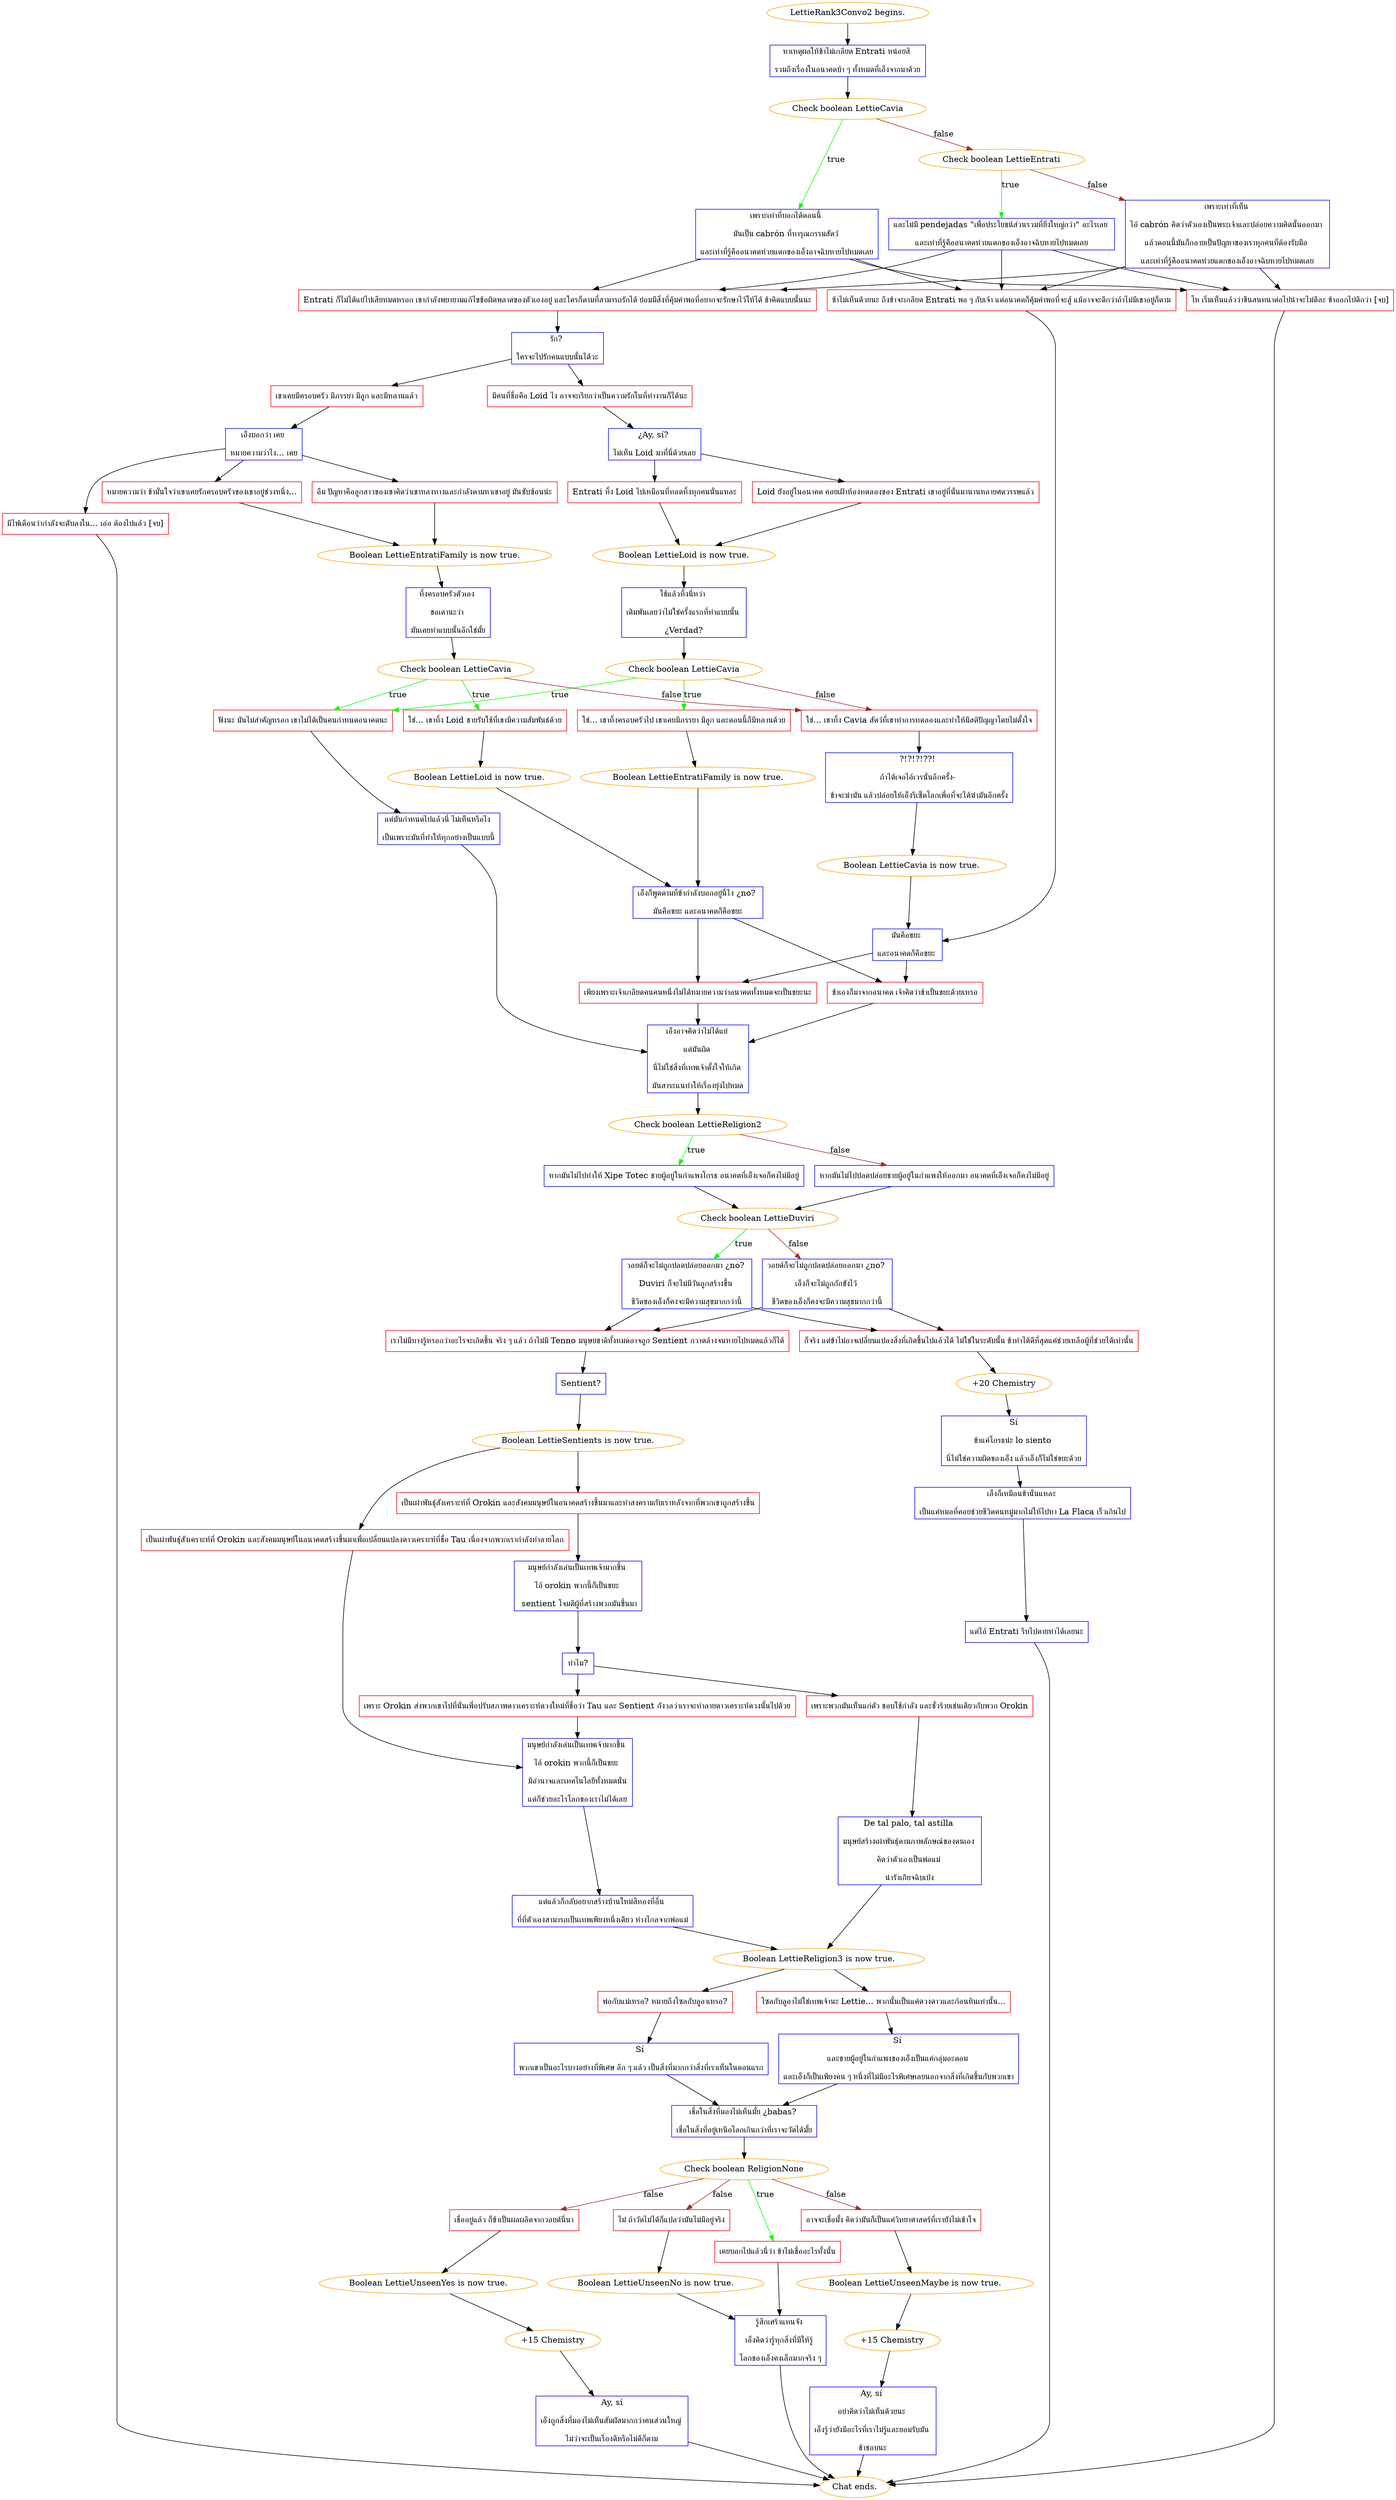 digraph {
	"LettieRank3Convo2 begins." [color=orange];
		"LettieRank3Convo2 begins." -> j1936571800;
	j1936571800 [label="หาเหตุผลให้ข้าไม่เกลียด Entrati หน่อยสิ 
รวมถึงเรื่องในอนาคตบ้า ๆ ทั้งหมดที่เอ็งจากมาด้วย",shape=box,color=blue];
		j1936571800 -> j988327984;
	j988327984 [label="Check boolean LettieCavia",color=orange];
		j988327984 -> j3175280637 [label=true,color=green];
		j988327984 -> j101638081 [label=false,color=brown];
	j3175280637 [label="เพราะเท่าที่บอกได้ตอนนี้ 
มันเป็น cabrón ที่ทารุณกรรมสัตว์ 
และเท่าที่รู้คืออนาคตห่วยแตกของเอ็งอาจฉิบหายไปหมดเลย",shape=box,color=blue];
		j3175280637 -> j2546984791;
		j3175280637 -> j1374941732;
		j3175280637 -> j3328365958;
	j101638081 [label="Check boolean LettieEntrati",color=orange];
		j101638081 -> j672558361 [label=true,color=green];
		j101638081 -> j2517423839 [label=false,color=brown];
	j2546984791 [label="ข้าไม่เห็นด้วยนะ ถึงข้าจะเกลียด Entrati พอ ๆ กับเจ้า แต่อนาคตก็คุ้มค่าพอที่จะสู้ แม้อาจจะดีกว่าถ้าไม่มีเขาอยู่ก็ตาม",shape=box,color=red];
		j2546984791 -> j2006989427;
	j1374941732 [label="Entrati ก็ไม่ได้แย่ไปเสียหมดหรอก เขากำลังพยายามแก้ไขข้อผิดพลาดของตัวเองอยู่ และใครก็ตามที่สามารถรักได้ ย่อมมีสิ่งที่คุ้มค่าพอที่อยากจะรักษาไว้ให้ได้ ข้าคิดแบบนั้นนะ",shape=box,color=red];
		j1374941732 -> j984554685;
	j3328365958 [label="โห เริ่มเห็นแล้วว่าขืนสนทนาต่อไปน่าจะไม่ดีละ ข้าออกไปดีกว่า [จบ]",shape=box,color=red];
		j3328365958 -> "Chat ends.";
	j672558361 [label="และไม่มี pendejadas \"เพื่อประโยชน์ส่วนรวมที่ยิ่งใหญ่กว่า\" อะไรเลย 
และเท่าที่รู้คืออนาคตห่วยแตกของเอ็งอาจฉิบหายไปหมดเลย",shape=box,color=blue];
		j672558361 -> j2546984791;
		j672558361 -> j1374941732;
		j672558361 -> j3328365958;
	j2517423839 [label="เพราะเท่าที่เห็น 
ไอ้ cabrón คิดว่าตัวเองเป็นพระเจ้าและปล่อยความคิดนั้นออกมา 
แล้วตอนนี้มันก็กลายเป็นปัญหาของเราทุกคนที่ต้องรับมือ 
และเท่าที่รู้คืออนาคตห่วยแตกของเอ็งอาจฉิบหายไปหมดเลย",shape=box,color=blue];
		j2517423839 -> j2546984791;
		j2517423839 -> j1374941732;
		j2517423839 -> j3328365958;
	j2006989427 [label="มันคือขยะ 
และอนาคตก็คือขยะ ",shape=box,color=blue];
		j2006989427 -> j1108818291;
		j2006989427 -> j2892303435;
	j984554685 [label="รัก? 
ใครจะไปรักคนแบบนั้นได้วะ",shape=box,color=blue];
		j984554685 -> j1157799655;
		j984554685 -> j2947940757;
	"Chat ends." [color=orange];
	j1108818291 [label="ข้าเองก็มาจากอนาคต เจ้าคิดว่าข้าเป็นขยะด้วยเหรอ",shape=box,color=red];
		j1108818291 -> j3179219554;
	j2892303435 [label="เพียงเพราะเจ้าเกลียดคนคนหนึ่งไม่ได้หมายความว่าอนาคตทั้งหมดจะเป็นขยะนะ",shape=box,color=red];
		j2892303435 -> j3179219554;
	j1157799655 [label="มีคนที่ชื่อคือ Loid ไง อาจจะเรียกว่าเป็นความรักในที่ทำงานก็ได้นะ",shape=box,color=red];
		j1157799655 -> j645238033;
	j2947940757 [label="เขาเคยมีครอบครัว มีภรรยา มีลูก และมีหลานแล้ว",shape=box,color=red];
		j2947940757 -> j2293846192;
	j3179219554 [label="เอ็งอาจคิดว่าไม่ได้แย่ 
แต่มันผิด 
นี่ไม่ใช่สิ่งที่เทพเจ้าตั้งใจให้เกิด 
มันสาระแนทำให้เรื่องยุ่งไปหมด",shape=box,color=blue];
		j3179219554 -> j776436305;
	j645238033 [label="¿Ay, sí? 
ไม่เห็น Loid มาที่นี่ด้วยเลย",shape=box,color=blue];
		j645238033 -> j3060281091;
		j645238033 -> j1279553380;
	j2293846192 [label="เอ็งบอกว่า เคย 
หมายความว่าไง... เคย",shape=box,color=blue];
		j2293846192 -> j566226198;
		j2293846192 -> j519615653;
		j2293846192 -> j1090074570;
	j776436305 [label="Check boolean LettieReligion2",color=orange];
		j776436305 -> j620693264 [label=true,color=green];
		j776436305 -> j1408337571 [label=false,color=brown];
	j3060281091 [label="Loid ยังอยู่ในอนาคต คอยเฝ้าห้องทดลองของ Entrati เขาอยู่ที่นั่นมานานหลายศตวรรษแล้ว",shape=box,color=red];
		j3060281091 -> j2801608065;
	j1279553380 [label="Entrati ทิ้ง Loid ไปเหมือนที่ทอดทิ้งทุกคนนั่นแหละ",shape=box,color=red];
		j1279553380 -> j2801608065;
	j566226198 [label="อืม ปัญหาคือลูกสาวของเขาคิดว่าเขาหลงทางและกำลังตามหาเขาอยู่ มันซับซ้อนน่ะ",shape=box,color=red];
		j566226198 -> j2393382874;
	j519615653 [label="หมายความว่า ข้ามั่นใจว่าเขาเคยรักครอบครัวของเขาอยู่ช่วงหนึ่ง...",shape=box,color=red];
		j519615653 -> j2393382874;
	j1090074570 [label="มีไฟเตือนว่ากำลังจะดับลงใน... เอ่อ ต้องไปแล้ว [จบ]",shape=box,color=red];
		j1090074570 -> "Chat ends.";
	j620693264 [label="หากมันไม่ไปทำให้ Xipe Totec ชายผู้อยู่ในกำแพงโกรธ อนาคตที่เอ็งเจอก็คงไม่มีอยู่",shape=box,color=blue];
		j620693264 -> j711900112;
	j1408337571 [label="หากมันไม่ไปปลดปล่อยชายผู้อยู่ในกำแพงให้ออกมา อนาคตที่เอ็งเจอก็คงไม่มีอยู่",shape=box,color=blue];
		j1408337571 -> j711900112;
	j2801608065 [label="Boolean LettieLoid is now true.",color=orange];
		j2801608065 -> j249394330;
	j2393382874 [label="Boolean LettieEntratiFamily is now true.",color=orange];
		j2393382874 -> j522491114;
	j711900112 [label="Check boolean LettieDuviri",color=orange];
		j711900112 -> j1376080955 [label=true,color=green];
		j711900112 -> j2283690359 [label=false,color=brown];
	j249394330 [label="ใช้แล้วทิ้งนี่หว่า 
เดิมพันเลยว่าไม่ใช่ครั้งแรกที่ทำแบบนั้น 
¿Verdad?",shape=box,color=blue];
		j249394330 -> j4176507548;
	j522491114 [label="ทิ้งครอบครัวตัวเอง 
ขอเดานะว่า 
มันเคยทำแบบนั้นอีกใช่มั้ย",shape=box,color=blue];
		j522491114 -> j3999534774;
	j1376080955 [label="วอยด์ก็จะไม่ถูกปลดปล่อยออกมา ¿no? 
Duviri ก็จะไม่มีวันถูกสร้างขึ้น 
ชีวิตของเอ็งก็คงจะมีความสุขมากกว่านี้",shape=box,color=blue];
		j1376080955 -> j4056545;
		j1376080955 -> j3282816533;
	j2283690359 [label="วอยด์ก็จะไม่ถูกปลดปล่อยออกมา ¿no? 
เอ็งก็จะไม่ถูกกักขังไว้ 
ชีวิตของเอ็งก็คงจะมีความสุขมากกว่านี้",shape=box,color=blue];
		j2283690359 -> j4056545;
		j2283690359 -> j3282816533;
	j4176507548 [label="Check boolean LettieCavia",color=orange];
		j4176507548 -> j2175912677 [label=true,color=green];
		j4176507548 -> j111850913 [label=true,color=green];
		j4176507548 -> j2125866826 [label=false,color=brown];
	j3999534774 [label="Check boolean LettieCavia",color=orange];
		j3999534774 -> j111850913 [label=true,color=green];
		j3999534774 -> j3496266022 [label=true,color=green];
		j3999534774 -> j2125866826 [label=false,color=brown];
	j4056545 [label="เราไม่มีทางรู้หรอกว่าอะไรจะเกิดขึ้น จริง ๆ แล้ว ถ้าไม่มี Tenno มนุษยชาติทั้งหมดอาจถูก Sentient กวาดล้างจนหายไปหมดแล้วก็ได้",shape=box,color=red];
		j4056545 -> j2721683178;
	j3282816533 [label="ก็จริง แต่ข้าไม่อาจเปลี่ยนแปลงสิ่งที่เกิดขึ้นไปแล้วได้ ไม่ใช่ในระดับนั้น ข้าทำได้ดีที่สุดแค่ช่วยเหลือผู้ที่ช่วยได้เท่านั้น",shape=box,color=red];
		j3282816533 -> j587790441;
	j2175912677 [label="ใช่... เขาทิ้งครอบครัวไป เขาเคยมีภรรยา มีลูก และตอนนี้ก็มีหลานด้วย",shape=box,color=red];
		j2175912677 -> j167111473;
	j111850913 [label="ฟังนะ มันไม่สำคัญหรอก เขาไม่ได้เป็นคนกำหนดอนาคตนะ",shape=box,color=red];
		j111850913 -> j2501185433;
	j2125866826 [label="ใช่... เขาทิ้ง Cavia สัตว์ที่เขาทำการทดลองและทำให้มีสติปัญญาโดยไม่ตั้งใจ",shape=box,color=red];
		j2125866826 -> j4219379235;
	j3496266022 [label="ใช่... เขาทิ้ง Loid ชายรับใช้ที่เขามีความสัมพันธ์ด้วย",shape=box,color=red];
		j3496266022 -> j166940338;
	j2721683178 [label="Sentient?",shape=box,color=blue];
		j2721683178 -> j4177902638;
	j587790441 [label="+20 Chemistry",color=orange];
		j587790441 -> j2074254502;
	j167111473 [label="Boolean LettieEntratiFamily is now true.",color=orange];
		j167111473 -> j3721826796;
	j2501185433 [label="แต่มันกำหนดไปแล้วนี่ ไม่เห็นหรือไง 
เป็นเพราะมันที่ทำให้ทุกอย่างเป็นแบบนี้",shape=box,color=blue];
		j2501185433 -> j3179219554;
	j4219379235 [label="?!?!?!??! 
ถ้าได้เจอไอ้เวรนั่นอีกครั้ง- 
ข้าจะฆ่ามัน แล้วปล่อยให้เอ็งรีเซ็ตโลกเพื่อที่จะได้ฆ่ามันอีกครั้ง",shape=box,color=blue];
		j4219379235 -> j26276957;
	j166940338 [label="Boolean LettieLoid is now true.",color=orange];
		j166940338 -> j3721826796;
	j4177902638 [label="Boolean LettieSentients is now true.",color=orange];
		j4177902638 -> j209457755;
		j4177902638 -> j813276143;
	j2074254502 [label="Sí
ข้าแค่โกรธน่ะ lo siento 
นี่ไม่ใช่ความผิดของเอ็ง แล้วเอ็งก็ไม่ใช่ขยะด้วย",shape=box,color=blue];
		j2074254502 -> j3231687572;
	j3721826796 [label="เอ็งก็พูดตามที่ข้ากำลังบอกอยู่นี่ไง ¿no? 
มันคือขยะ และอนาคตก็คือขยะ",shape=box,color=blue];
		j3721826796 -> j1108818291;
		j3721826796 -> j2892303435;
	j26276957 [label="Boolean LettieCavia is now true.",color=orange];
		j26276957 -> j2006989427;
	j209457755 [label="เป็นเผ่าพันธุ์สังเคราะห์ที่ Orokin และสังคมมนุษย์ในอนาคตสร้างขึ้นมาเพื่อเปลี่ยนแปลงดาวเคราะห์ที่ชื่อ Tau เนื่องจากพวกเรากำลังทำลายโลก",shape=box,color=red];
		j209457755 -> j2525574762;
	j813276143 [label="เป็นเผ่าพันธุ์สังเคราะห์ที่ Orokin และสังคมมนุษย์ในอนาคตสร้างขึ้นมาและทำสงครามกับเราหลังจากที่พวกเขาถูกสร้างขึ้น",shape=box,color=red];
		j813276143 -> j1309557607;
	j3231687572 [label="เอ็งก็เหมือนข้านั่นแหละ 
เป็นแค่หมอที่คอยช่วยชีวิตคนหมู่มากไม่ให้ไปหา La Flaca เร็วเกินไป",shape=box,color=blue];
		j3231687572 -> j863575956;
	j2525574762 [label="มนุษย์กำลังเล่นเป็นเทพเจ้ามากขึ้น 
ไอ้ orokin พวกนี้ก็เป็นขยะ 
มีอำนาจและเทคโนโลยีทั้งหมดนั่น
แต่ก็ช่วยอะไรโลกของเราไม่ได้เลย",shape=box,color=blue];
		j2525574762 -> j1489550968;
	j1309557607 [label="มนุษย์กำลังเล่นเป็นเทพเจ้ามากขึ้น 
ไอ้ orokin พวกนี้ก็เป็นขยะ 
 sentient โจมตีผู้ที่สร้างพวกมันขึ้นมา",shape=box,color=blue];
		j1309557607 -> j3353411146;
	j863575956 [label="แต่ไอ้ Entrati รีบไปตายห่าได้เลยนะ",shape=box,color=blue];
		j863575956 -> "Chat ends.";
	j1489550968 [label="แต่แล้วก็กลับอยากสร้างบ้านใหม่สีทองที่อื่น 
ที่ที่ตัวเองสามารถเป็นเทพเพียงหนึ่งเดียว ห่างไกลจากพ่อแม่",shape=box,color=blue];
		j1489550968 -> j4137157349;
	j3353411146 [label="ทำไม?",shape=box,color=blue];
		j3353411146 -> j2673827026;
		j3353411146 -> j354597705;
	j4137157349 [label="Boolean LettieReligion3 is now true.",color=orange];
		j4137157349 -> j1372693208;
		j4137157349 -> j795391824;
	j2673827026 [label="เพราะ Orokin ส่งพวกเขาไปที่นั่นเพื่อปรับสภาพดาวเคราะห์ดวงใหม่ที่ชื่อว่า Tau และ Sentient กังวลว่าเราจะทำลายดาวเคราะห์ดวงนั้นไปด้วย",shape=box,color=red];
		j2673827026 -> j2525574762;
	j354597705 [label="เพราะพวกมันเห็นแก่ตัว ชอบใช้กำลัง และชั่วร้ายเช่นเดียวกับพวก Orokin",shape=box,color=red];
		j354597705 -> j982293663;
	j1372693208 [label="พ่อกับแม่เหรอ? หมายถึงโซลกับลูอาเหรอ?",shape=box,color=red];
		j1372693208 -> j2289341440;
	j795391824 [label="โซลกับลูอาไม่ใช่เทพเจ้านะ Lettie... พวกนั้นเป็นแค่ดวงดาวและก้อนหินเท่านั้น...",shape=box,color=red];
		j795391824 -> j1373253098;
	j982293663 [label="De tal palo, tal astilla 
มนุษย์สร้างเผ่าพันธุ์ตามภาพลักษณ์ของตนเอง 
คิดว่าตัวเองเป็นพ่อแม่ 
น่ารังเกียจฉิบเป๋ง",shape=box,color=blue];
		j982293663 -> j4137157349;
	j2289341440 [label="Sí 
พวกเขาเป็นอะไรบางอย่างที่พิเศษ ลึก ๆ แล้ว เป็นสิ่งที่มากกว่าสิ่งที่เราเห็นในตอนแรก",shape=box,color=blue];
		j2289341440 -> j1405426638;
	j1373253098 [label="Sí 
และชายผู้อยู่ในกำแพงของเอ็งเป็นแค่กลุ่มอะตอม 
และเอ็งก็เป็นเพียงคน ๆ หนึ่งที่ไม่มีอะไรพิเศษเลยนอกจากสิ่งที่เกิดขึ้นกับพวกเขา",shape=box,color=blue];
		j1373253098 -> j1405426638;
	j1405426638 [label="เชื่อในสิ่งที่มองไม่เห็นมั้ย ¿babas? 
เชื่อในสิ่งที่อยู่เหนือโลกเกินกว่าที่เราจะวัดได้มั้ย",shape=box,color=blue];
		j1405426638 -> j2234506481;
	j2234506481 [label="Check boolean ReligionNone",color=orange];
		j2234506481 -> j2886067650 [label=true,color=green];
		j2234506481 -> j4018343333 [label=false,color=brown];
		j2234506481 -> j2657122875 [label=false,color=brown];
		j2234506481 -> j1007519949 [label=false,color=brown];
	j2886067650 [label="เคยบอกไปแล้วนี่ว่า ข้าไม่เชื่ออะไรทั้งนั้น",shape=box,color=red];
		j2886067650 -> j290292492;
	j4018343333 [label="ไม่ ถ้าวัดไม่ได้ก็แปลว่ามันไม่มีอยู่จริง",shape=box,color=red];
		j4018343333 -> j1037043994;
	j2657122875 [label="อาจจะเชื่อมั้ง คิดว่ามันก็เป็นแค่วิทยาศาสตร์ที่เรายังไม่เข้าใจ",shape=box,color=red];
		j2657122875 -> j1634838661;
	j1007519949 [label="เชื่ออยู่แล้ว ก็ข้าเป็นผลผลิตจากวอยด์นี่นา",shape=box,color=red];
		j1007519949 -> j2702628721;
	j290292492 [label="รู้สึกเศร้าแทนจัง 
เอ็งคิดว่ารู้ทุกสิ่งที่มีให้รู้ 
โลกของเอ็งคงเล็กมากจริง ๆ",shape=box,color=blue];
		j290292492 -> "Chat ends.";
	j1037043994 [label="Boolean LettieUnseenNo is now true.",color=orange];
		j1037043994 -> j290292492;
	j1634838661 [label="Boolean LettieUnseenMaybe is now true.",color=orange];
		j1634838661 -> j3910052498;
	j2702628721 [label="Boolean LettieUnseenYes is now true.",color=orange];
		j2702628721 -> j1904798662;
	j3910052498 [label="+15 Chemistry",color=orange];
		j3910052498 -> j3602498424;
	j1904798662 [label="+15 Chemistry",color=orange];
		j1904798662 -> j3521709477;
	j3602498424 [label="Ay, sí 
อย่าคิดว่าไม่เห็นด้วยนะ 
เอ็งรู้ว่ายังมีอะไรที่เราไม่รู้และยอมรับมัน 
ข้าชอบนะ",shape=box,color=blue];
		j3602498424 -> "Chat ends.";
	j3521709477 [label="Ay, sí
เอ็งถูกสิ่งที่มองไม่เห็นสัมผัสมากกว่าคนส่วนใหญ่ 
ไม่ว่าจะเป็นเรื่องดีหรือไม่ดีก็ตาม",shape=box,color=blue];
		j3521709477 -> "Chat ends.";
}